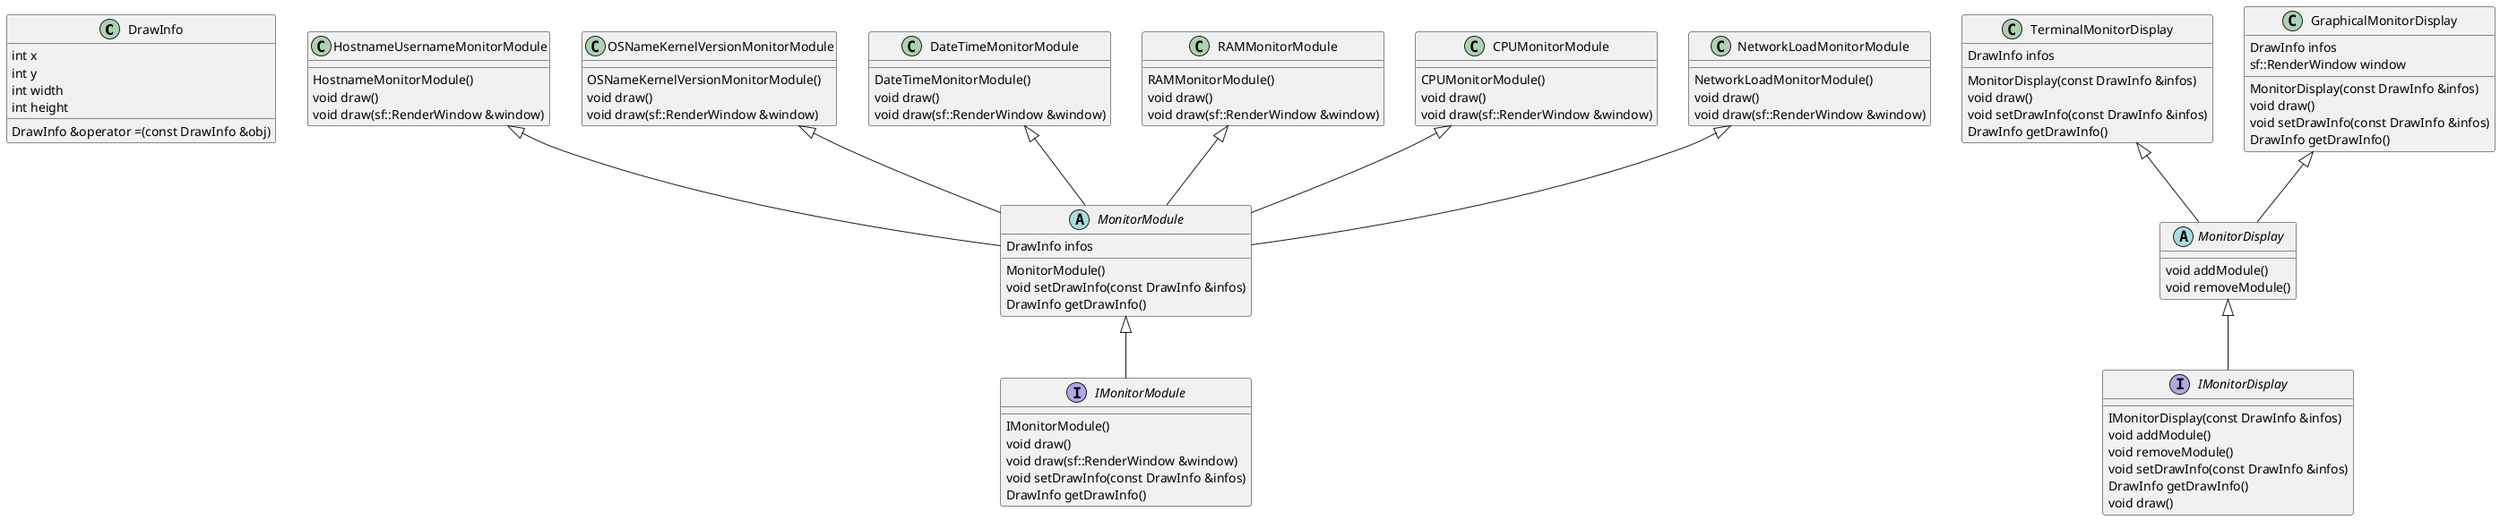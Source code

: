 @startuml

class DrawInfo {
    int x
    int y
    int width
    int height
    DrawInfo &operator =(const DrawInfo &obj)
}

HostnameUsernameMonitorModule <|-- MonitorModule
OSNameKernelVersionMonitorModule <|-- MonitorModule
DateTimeMonitorModule <|-- MonitorModule
RAMMonitorModule <|-- MonitorModule
CPUMonitorModule <|-- MonitorModule
NetworkLoadMonitorModule <|-- MonitorModule
MonitorModule <|-- IMonitorModule

class HostnameUsernameMonitorModule {
    HostnameMonitorModule()
    void draw()
    void draw(sf::RenderWindow &window)
}

class OSNameKernelVersionMonitorModule {
    OSNameKernelVersionMonitorModule()
    void draw()
    void draw(sf::RenderWindow &window)
}

class DateTimeMonitorModule {
    DateTimeMonitorModule()
    void draw()
    void draw(sf::RenderWindow &window)
}

class CPUMonitorModule {
    CPUMonitorModule()
    void draw()
    void draw(sf::RenderWindow &window)
}

class RAMMonitorModule {
    RAMMonitorModule()
    void draw()
    void draw(sf::RenderWindow &window)
}

class NetworkLoadMonitorModule {
    NetworkLoadMonitorModule()
    void draw()
    void draw(sf::RenderWindow &window)
}

abstract MonitorModule {
    MonitorModule()
    void setDrawInfo(const DrawInfo &infos)
    DrawInfo getDrawInfo()
    DrawInfo infos
}

interface IMonitorModule {
    IMonitorModule()
    void draw()
    void draw(sf::RenderWindow &window)
    void setDrawInfo(const DrawInfo &infos)
    DrawInfo getDrawInfo()
}

TerminalMonitorDisplay <|-- MonitorDisplay
GraphicalMonitorDisplay <|-- MonitorDisplay
MonitorDisplay <|-- IMonitorDisplay

class TerminalMonitorDisplay {
    MonitorDisplay(const DrawInfo &infos)
    void draw()
    void setDrawInfo(const DrawInfo &infos)
    DrawInfo getDrawInfo()
    DrawInfo infos
}

class GraphicalMonitorDisplay {
    MonitorDisplay(const DrawInfo &infos)
    void draw()
    void setDrawInfo(const DrawInfo &infos)
    DrawInfo getDrawInfo()
    DrawInfo infos
    sf::RenderWindow window
}

abstract MonitorDisplay {
    void addModule()
    void removeModule()
}

interface IMonitorDisplay {
    IMonitorDisplay(const DrawInfo &infos)
    void addModule()
    void removeModule()
    void setDrawInfo(const DrawInfo &infos)
    DrawInfo getDrawInfo()
    void draw()
}

@enduml